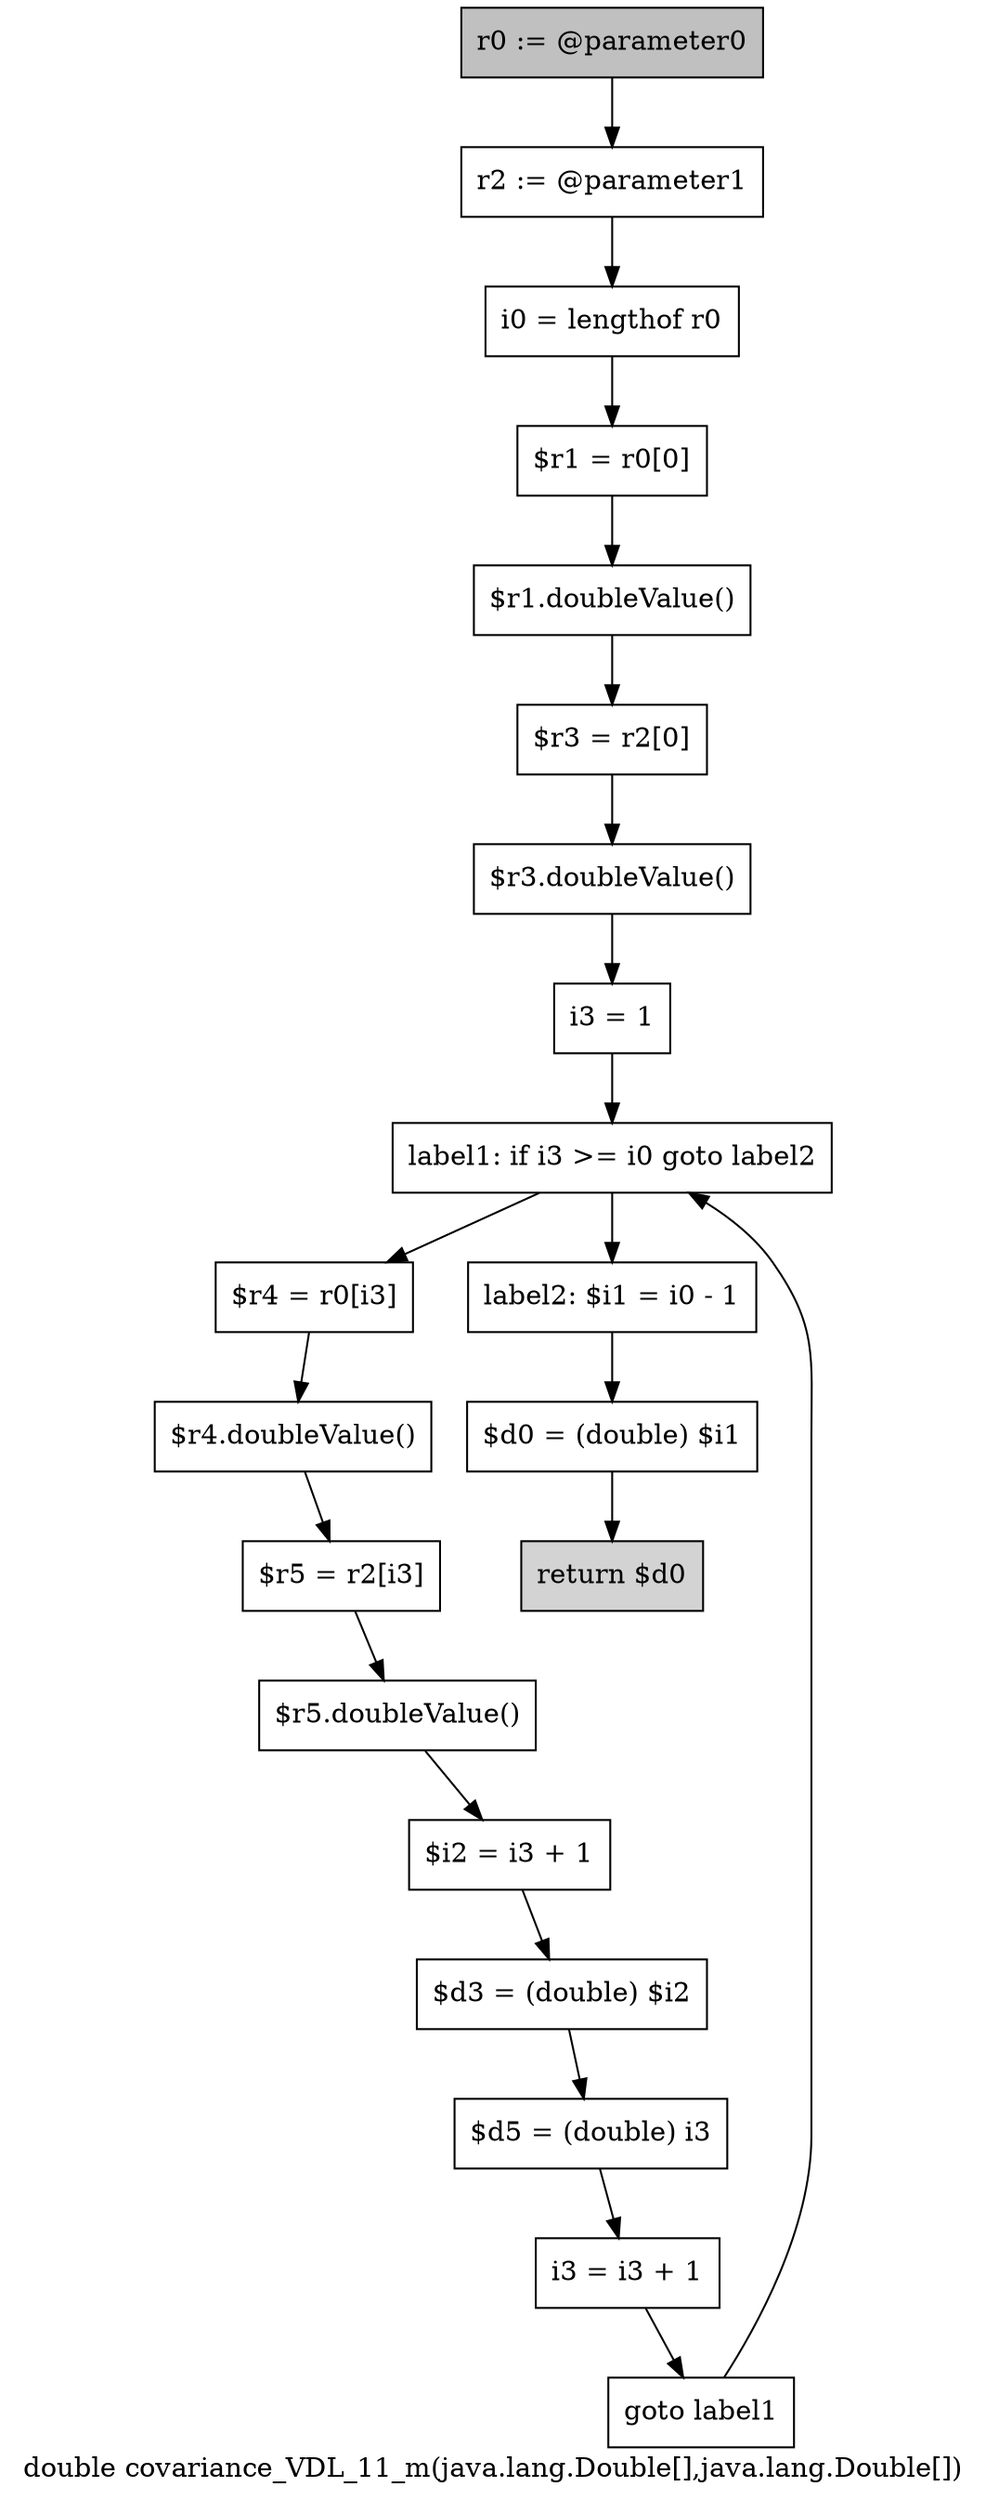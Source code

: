digraph "double covariance_VDL_11_m(java.lang.Double[],java.lang.Double[])" {
    label="double covariance_VDL_11_m(java.lang.Double[],java.lang.Double[])";
    node [shape=box];
    "0" [style=filled,fillcolor=gray,label="r0 := @parameter0",];
    "1" [label="r2 := @parameter1",];
    "0"->"1";
    "2" [label="i0 = lengthof r0",];
    "1"->"2";
    "3" [label="$r1 = r0[0]",];
    "2"->"3";
    "4" [label="$r1.doubleValue()",];
    "3"->"4";
    "5" [label="$r3 = r2[0]",];
    "4"->"5";
    "6" [label="$r3.doubleValue()",];
    "5"->"6";
    "7" [label="i3 = 1",];
    "6"->"7";
    "8" [label="label1: if i3 >= i0 goto label2",];
    "7"->"8";
    "9" [label="$r4 = r0[i3]",];
    "8"->"9";
    "18" [label="label2: $i1 = i0 - 1",];
    "8"->"18";
    "10" [label="$r4.doubleValue()",];
    "9"->"10";
    "11" [label="$r5 = r2[i3]",];
    "10"->"11";
    "12" [label="$r5.doubleValue()",];
    "11"->"12";
    "13" [label="$i2 = i3 + 1",];
    "12"->"13";
    "14" [label="$d3 = (double) $i2",];
    "13"->"14";
    "15" [label="$d5 = (double) i3",];
    "14"->"15";
    "16" [label="i3 = i3 + 1",];
    "15"->"16";
    "17" [label="goto label1",];
    "16"->"17";
    "17"->"8";
    "19" [label="$d0 = (double) $i1",];
    "18"->"19";
    "20" [style=filled,fillcolor=lightgray,label="return $d0",];
    "19"->"20";
}
